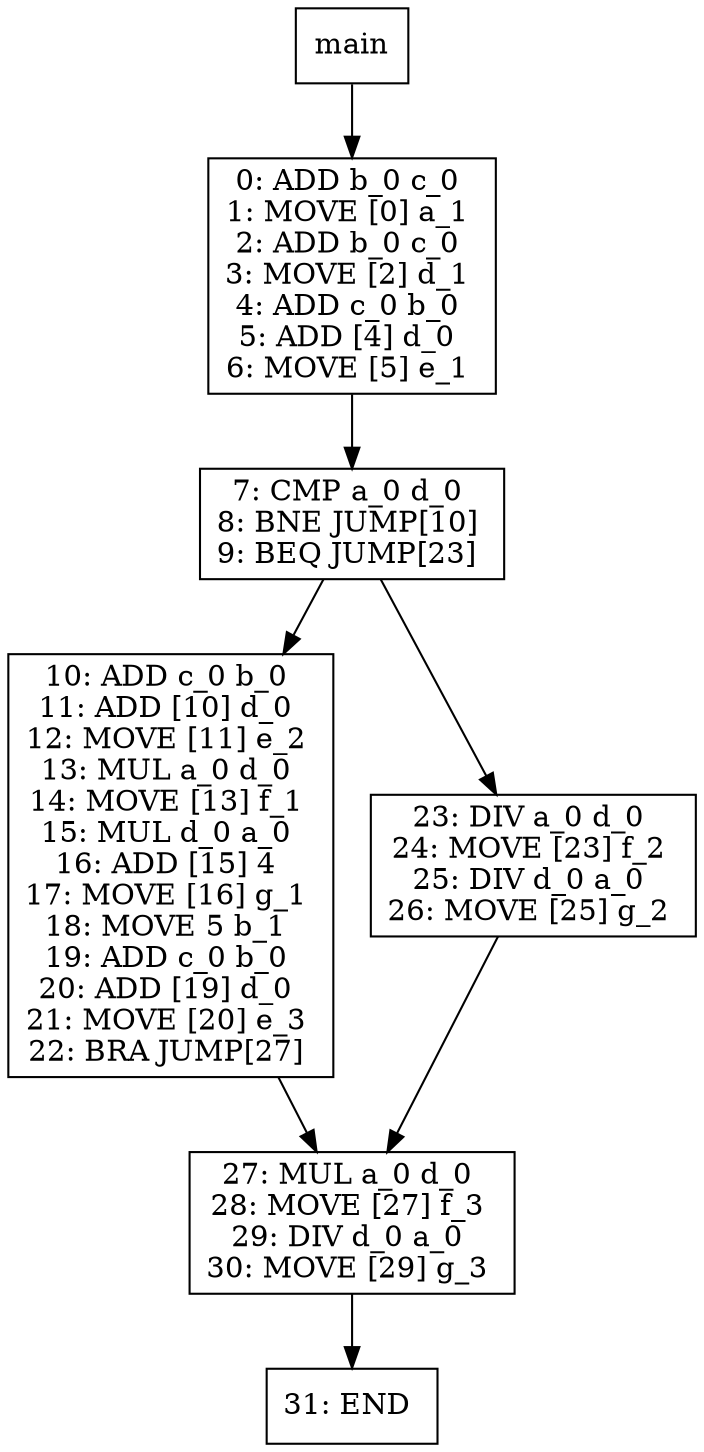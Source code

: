 digraph test025 {
node [shape=box]
1[label="main"]
1 -> 3
3[label="0: ADD b_0 c_0 
1: MOVE [0] a_1 
2: ADD b_0 c_0 
3: MOVE [2] d_1 
4: ADD c_0 b_0 
5: ADD [4] d_0 
6: MOVE [5] e_1 
"]
3 -> 6
6[label="7: CMP a_0 d_0 
8: BNE JUMP[10] 
9: BEQ JUMP[23] 
"]
6 -> 8
8[label="10: ADD c_0 b_0 
11: ADD [10] d_0 
12: MOVE [11] e_2 
13: MUL a_0 d_0 
14: MOVE [13] f_1 
15: MUL d_0 a_0 
16: ADD [15] 4 
17: MOVE [16] g_1 
18: MOVE 5 b_1 
19: ADD c_0 b_0 
20: ADD [19] d_0 
21: MOVE [20] e_3 
22: BRA JUMP[27] 
"]
8 -> 7
7[label="27: MUL a_0 d_0 
28: MOVE [27] f_3 
29: DIV d_0 a_0 
30: MOVE [29] g_3 
"]
7 -> 17
17[label="31: END 
"]
6 -> 13
13[label="23: DIV a_0 d_0 
24: MOVE [23] f_2 
25: DIV d_0 a_0 
26: MOVE [25] g_2 
"]
13 -> 7
}
